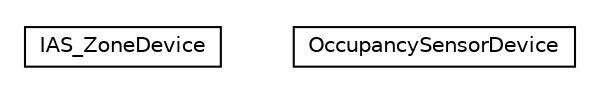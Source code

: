 #!/usr/local/bin/dot
#
# Class diagram 
# Generated by UMLGraph version R5_6-24-gf6e263 (http://www.umlgraph.org/)
#

digraph G {
	edge [fontname="Helvetica",fontsize=10,labelfontname="Helvetica",labelfontsize=10];
	node [fontname="Helvetica",fontsize=10,shape=plaintext];
	nodesep=0.25;
	ranksep=0.5;
	// org.universAAL.lddi.zigbee.commissioning.devices.impl.IAS_ZoneDevice
	c827139 [label=<<table title="org.universAAL.lddi.zigbee.commissioning.devices.impl.IAS_ZoneDevice" border="0" cellborder="1" cellspacing="0" cellpadding="2" port="p" href="./IAS_ZoneDevice.html">
		<tr><td><table border="0" cellspacing="0" cellpadding="1">
<tr><td align="center" balign="center"> IAS_ZoneDevice </td></tr>
		</table></td></tr>
		</table>>, URL="./IAS_ZoneDevice.html", fontname="Helvetica", fontcolor="black", fontsize=10.0];
	// org.universAAL.lddi.zigbee.commissioning.devices.impl.OccupancySensorDevice
	c827140 [label=<<table title="org.universAAL.lddi.zigbee.commissioning.devices.impl.OccupancySensorDevice" border="0" cellborder="1" cellspacing="0" cellpadding="2" port="p" href="./OccupancySensorDevice.html">
		<tr><td><table border="0" cellspacing="0" cellpadding="1">
<tr><td align="center" balign="center"> OccupancySensorDevice </td></tr>
		</table></td></tr>
		</table>>, URL="./OccupancySensorDevice.html", fontname="Helvetica", fontcolor="black", fontsize=10.0];
}

